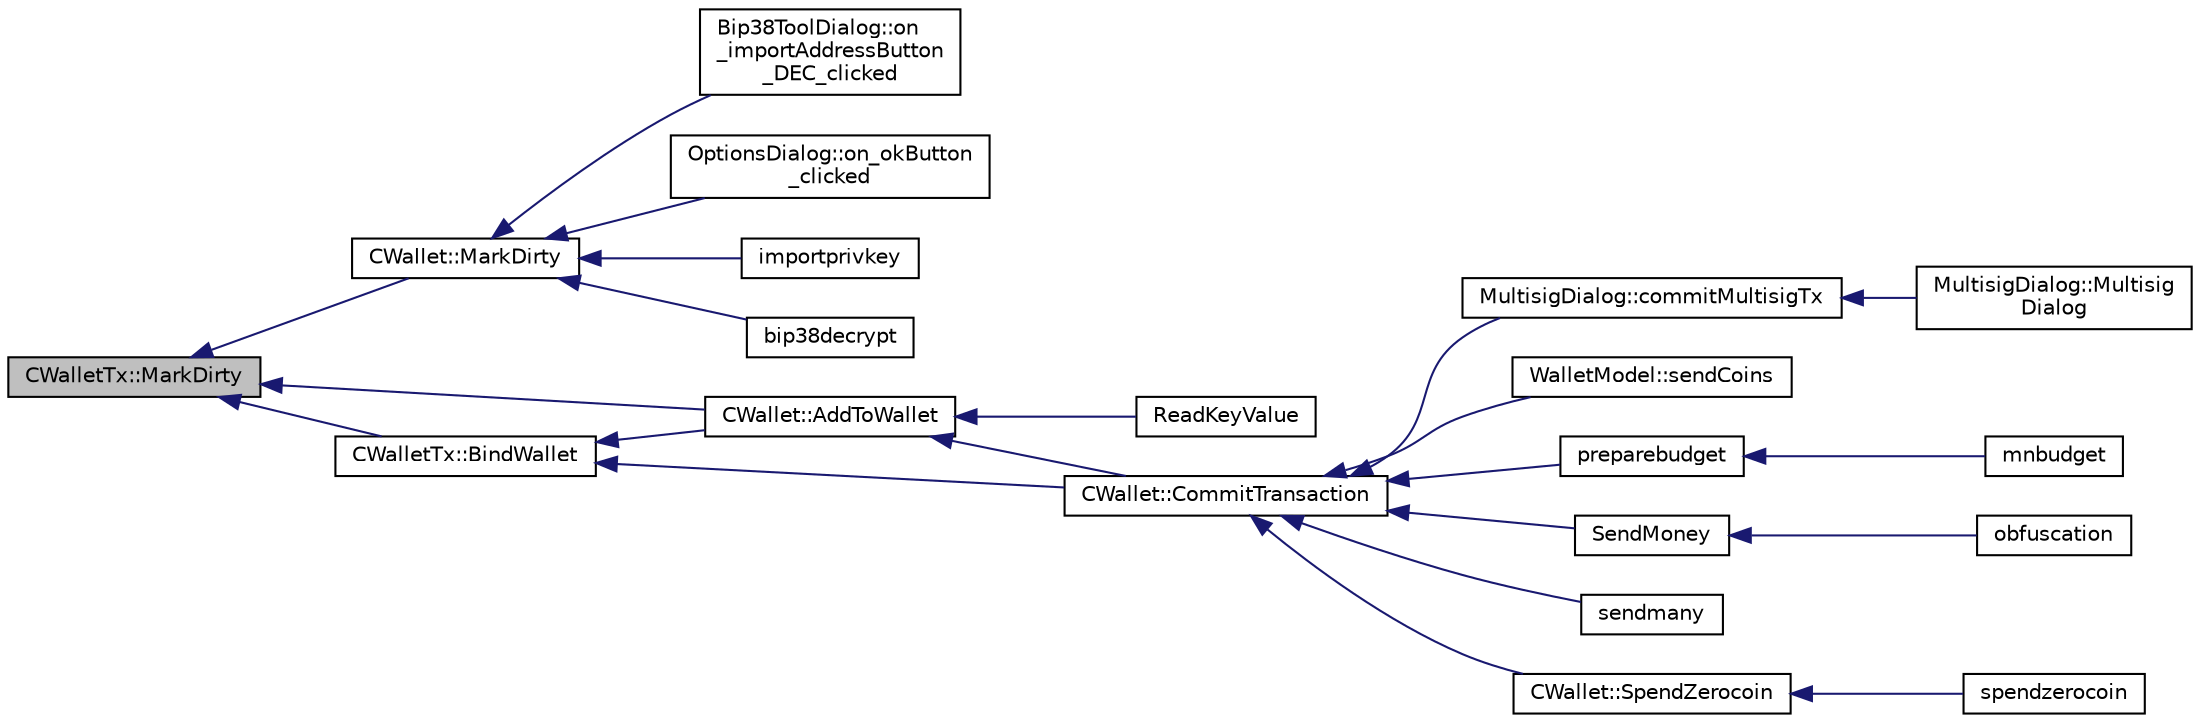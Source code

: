 digraph "CWalletTx::MarkDirty"
{
  edge [fontname="Helvetica",fontsize="10",labelfontname="Helvetica",labelfontsize="10"];
  node [fontname="Helvetica",fontsize="10",shape=record];
  rankdir="LR";
  Node605 [label="CWalletTx::MarkDirty",height=0.2,width=0.4,color="black", fillcolor="grey75", style="filled", fontcolor="black"];
  Node605 -> Node606 [dir="back",color="midnightblue",fontsize="10",style="solid",fontname="Helvetica"];
  Node606 [label="CWallet::MarkDirty",height=0.2,width=0.4,color="black", fillcolor="white", style="filled",URL="$group__map_wallet.html#ga26fd9a9f48230daf346500d2afb6115e"];
  Node606 -> Node607 [dir="back",color="midnightblue",fontsize="10",style="solid",fontname="Helvetica"];
  Node607 [label="Bip38ToolDialog::on\l_importAddressButton\l_DEC_clicked",height=0.2,width=0.4,color="black", fillcolor="white", style="filled",URL="$class_bip38_tool_dialog.html#a20a1363ad4ff8e241583b3ceb19379e6"];
  Node606 -> Node608 [dir="back",color="midnightblue",fontsize="10",style="solid",fontname="Helvetica"];
  Node608 [label="OptionsDialog::on_okButton\l_clicked",height=0.2,width=0.4,color="black", fillcolor="white", style="filled",URL="$class_options_dialog.html#a361ac4fdb9bafd3cad531e055084dd08"];
  Node606 -> Node609 [dir="back",color="midnightblue",fontsize="10",style="solid",fontname="Helvetica"];
  Node609 [label="importprivkey",height=0.2,width=0.4,color="black", fillcolor="white", style="filled",URL="$rpcdump_8cpp.html#a3a6fdb974fce01220a895393d444e981"];
  Node606 -> Node610 [dir="back",color="midnightblue",fontsize="10",style="solid",fontname="Helvetica"];
  Node610 [label="bip38decrypt",height=0.2,width=0.4,color="black", fillcolor="white", style="filled",URL="$rpcdump_8cpp.html#a64a0e2e87f6d741efd662ac94080159d"];
  Node605 -> Node611 [dir="back",color="midnightblue",fontsize="10",style="solid",fontname="Helvetica"];
  Node611 [label="CWallet::AddToWallet",height=0.2,width=0.4,color="black", fillcolor="white", style="filled",URL="$group__map_wallet.html#gadf34c789fd6eab1eeed22ef16837f558"];
  Node611 -> Node612 [dir="back",color="midnightblue",fontsize="10",style="solid",fontname="Helvetica"];
  Node612 [label="CWallet::CommitTransaction",height=0.2,width=0.4,color="black", fillcolor="white", style="filled",URL="$group___actions.html#gaa13fbeaebd271f910a54cc5b82d73fde",tooltip="Call after CreateTransaction unless you want to abort. "];
  Node612 -> Node613 [dir="back",color="midnightblue",fontsize="10",style="solid",fontname="Helvetica"];
  Node613 [label="MultisigDialog::commitMultisigTx",height=0.2,width=0.4,color="black", fillcolor="white", style="filled",URL="$class_multisig_dialog.html#a4b8f46adc64493a801bffb464b7c09ea"];
  Node613 -> Node614 [dir="back",color="midnightblue",fontsize="10",style="solid",fontname="Helvetica"];
  Node614 [label="MultisigDialog::Multisig\lDialog",height=0.2,width=0.4,color="black", fillcolor="white", style="filled",URL="$class_multisig_dialog.html#af8ff2a9f6dc05a9468d955cb428c6474"];
  Node612 -> Node615 [dir="back",color="midnightblue",fontsize="10",style="solid",fontname="Helvetica"];
  Node615 [label="WalletModel::sendCoins",height=0.2,width=0.4,color="black", fillcolor="white", style="filled",URL="$class_wallet_model.html#a53443aca544c824550f21e5f87e4ec39"];
  Node612 -> Node616 [dir="back",color="midnightblue",fontsize="10",style="solid",fontname="Helvetica"];
  Node616 [label="preparebudget",height=0.2,width=0.4,color="black", fillcolor="white", style="filled",URL="$rpcmasternode-budget_8cpp.html#a8c07f1b00f74d9d2227428a552679b8c"];
  Node616 -> Node617 [dir="back",color="midnightblue",fontsize="10",style="solid",fontname="Helvetica"];
  Node617 [label="mnbudget",height=0.2,width=0.4,color="black", fillcolor="white", style="filled",URL="$rpcmasternode-budget_8cpp.html#aeabbf924be4d2ce4bedb28a394e1fc6b"];
  Node612 -> Node618 [dir="back",color="midnightblue",fontsize="10",style="solid",fontname="Helvetica"];
  Node618 [label="SendMoney",height=0.2,width=0.4,color="black", fillcolor="white", style="filled",URL="$rpcmasternode_8cpp.html#a49669702f73a24c1d1dc5a08d7c0785f"];
  Node618 -> Node619 [dir="back",color="midnightblue",fontsize="10",style="solid",fontname="Helvetica"];
  Node619 [label="obfuscation",height=0.2,width=0.4,color="black", fillcolor="white", style="filled",URL="$rpcmasternode_8cpp.html#a6cdbacc257b42445f0c6122a061af2ca"];
  Node612 -> Node620 [dir="back",color="midnightblue",fontsize="10",style="solid",fontname="Helvetica"];
  Node620 [label="sendmany",height=0.2,width=0.4,color="black", fillcolor="white", style="filled",URL="$rpcwallet_8cpp.html#adeb5f23f20fb4e589dab23cadf75c92d"];
  Node612 -> Node621 [dir="back",color="midnightblue",fontsize="10",style="solid",fontname="Helvetica"];
  Node621 [label="CWallet::SpendZerocoin",height=0.2,width=0.4,color="black", fillcolor="white", style="filled",URL="$class_c_wallet.html#aedd0ae4e683ee642272e170b7afd33fe"];
  Node621 -> Node622 [dir="back",color="midnightblue",fontsize="10",style="solid",fontname="Helvetica"];
  Node622 [label="spendzerocoin",height=0.2,width=0.4,color="black", fillcolor="white", style="filled",URL="$rpcwallet_8cpp.html#adea64c692ec279a1a3a2c9143f264955"];
  Node611 -> Node623 [dir="back",color="midnightblue",fontsize="10",style="solid",fontname="Helvetica"];
  Node623 [label="ReadKeyValue",height=0.2,width=0.4,color="black", fillcolor="white", style="filled",URL="$walletdb_8cpp.html#ad1f171cf096f5479805a06fc20480343"];
  Node605 -> Node624 [dir="back",color="midnightblue",fontsize="10",style="solid",fontname="Helvetica"];
  Node624 [label="CWalletTx::BindWallet",height=0.2,width=0.4,color="black", fillcolor="white", style="filled",URL="$class_c_wallet_tx.html#ab0ee7347584bff886dc24b9f63ff023c"];
  Node624 -> Node611 [dir="back",color="midnightblue",fontsize="10",style="solid",fontname="Helvetica"];
  Node624 -> Node612 [dir="back",color="midnightblue",fontsize="10",style="solid",fontname="Helvetica"];
}
